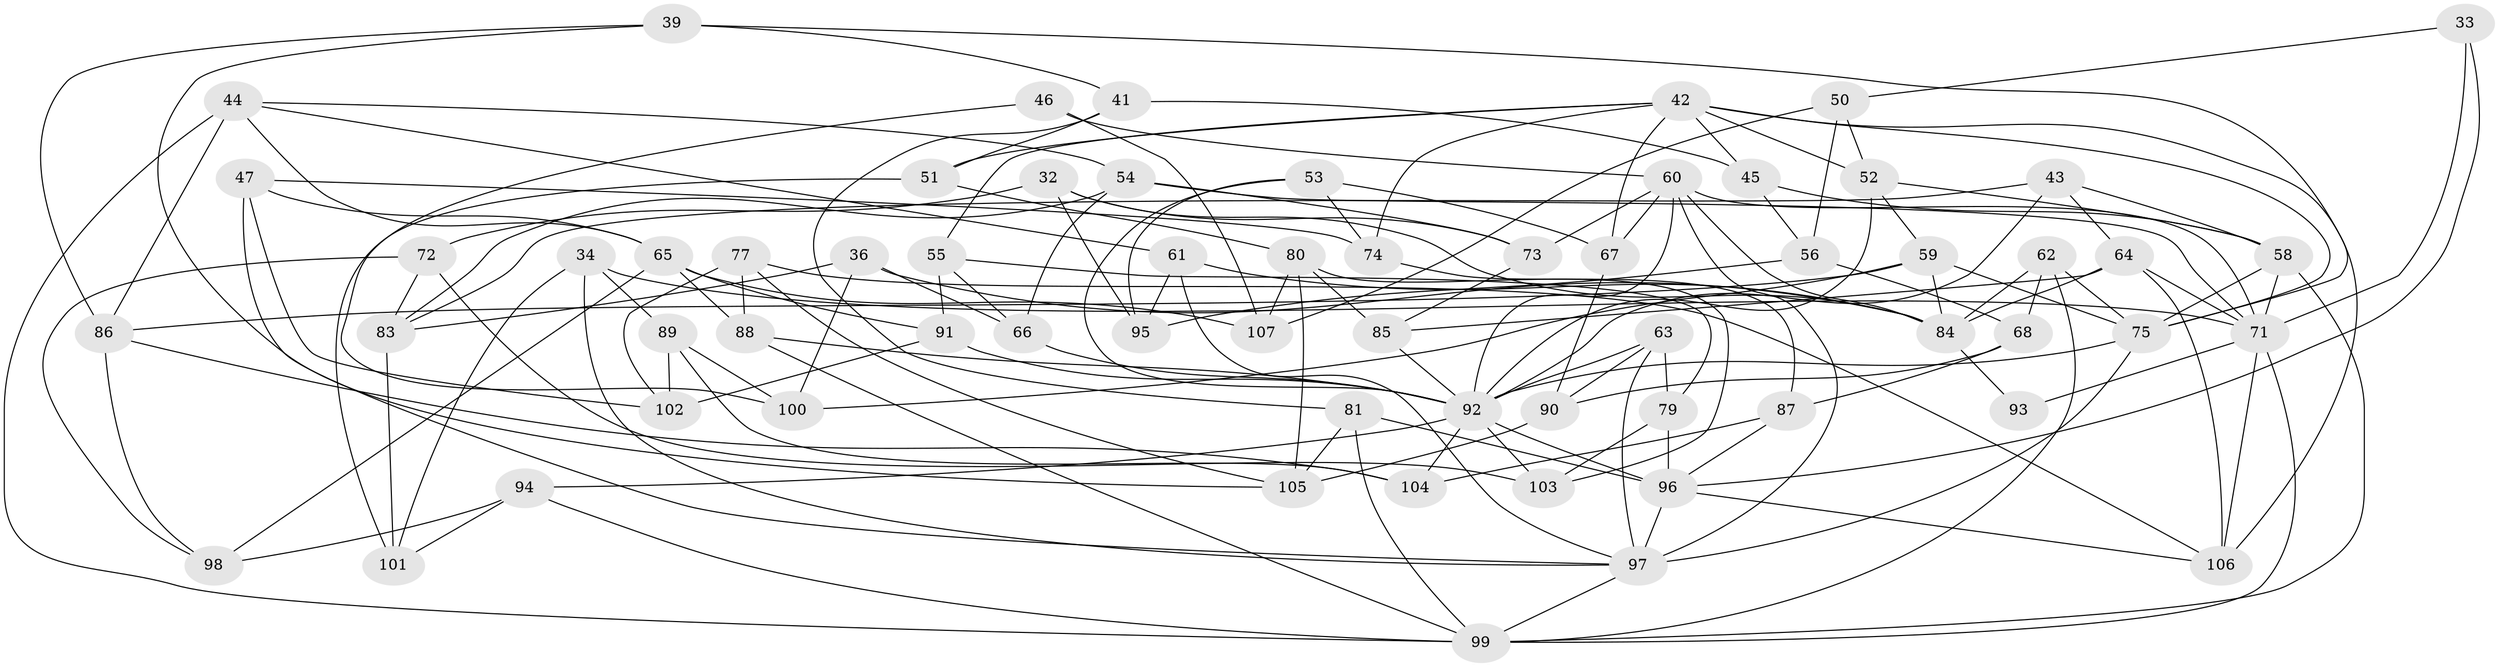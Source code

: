 // original degree distribution, {4: 1.0}
// Generated by graph-tools (version 1.1) at 2025/02/03/04/25 22:02:12]
// undirected, 64 vertices, 153 edges
graph export_dot {
graph [start="1"]
  node [color=gray90,style=filled];
  32;
  33;
  34;
  36;
  39;
  41;
  42 [super="+16+26"];
  43;
  44 [super="+24"];
  45;
  46;
  47;
  50;
  51;
  52 [super="+27"];
  53;
  54 [super="+38"];
  55;
  56;
  58 [super="+29"];
  59 [super="+20"];
  60 [super="+12"];
  61;
  62;
  63;
  64 [super="+5"];
  65 [super="+3+31"];
  66;
  67;
  68;
  71 [super="+70+48"];
  72;
  73;
  74;
  75 [super="+9+11"];
  77;
  79;
  80 [super="+17"];
  81;
  83 [super="+14"];
  84 [super="+22+57"];
  85;
  86 [super="+78"];
  87;
  88;
  89;
  90;
  91;
  92 [super="+19+49+76+69"];
  93;
  94;
  95;
  96 [super="+28+40"];
  97 [super="+1+15+7"];
  98;
  99 [super="+30+35"];
  100;
  101;
  102;
  103;
  104;
  105 [super="+82"];
  106 [super="+37"];
  107 [super="+10"];
  32 -- 95;
  32 -- 72;
  32 -- 73;
  32 -- 84;
  33 -- 96 [weight=2];
  33 -- 50;
  33 -- 71;
  34 -- 89;
  34 -- 101;
  34 -- 97;
  34 -- 71;
  36 -- 100;
  36 -- 66;
  36 -- 83;
  36 -- 84;
  39 -- 105;
  39 -- 41;
  39 -- 75;
  39 -- 86;
  41 -- 45;
  41 -- 51;
  41 -- 81;
  42 -- 67;
  42 -- 45;
  42 -- 75;
  42 -- 51;
  42 -- 74;
  42 -- 52;
  42 -- 106;
  42 -- 55;
  43 -- 58;
  43 -- 83;
  43 -- 64;
  43 -- 92;
  44 -- 61;
  44 -- 65 [weight=2];
  44 -- 99 [weight=2];
  44 -- 86 [weight=2];
  44 -- 54;
  45 -- 56;
  45 -- 58;
  46 -- 107 [weight=2];
  46 -- 100;
  46 -- 60;
  47 -- 102;
  47 -- 74;
  47 -- 97;
  47 -- 65;
  50 -- 56;
  50 -- 52;
  50 -- 107;
  51 -- 101;
  51 -- 80;
  52 -- 92 [weight=2];
  52 -- 58;
  52 -- 59;
  53 -- 74;
  53 -- 67;
  53 -- 95;
  53 -- 92;
  54 -- 83 [weight=2];
  54 -- 73;
  54 -- 66;
  54 -- 71;
  55 -- 66;
  55 -- 91;
  55 -- 79;
  56 -- 95;
  56 -- 68;
  58 -- 71 [weight=2];
  58 -- 75;
  58 -- 99 [weight=2];
  59 -- 84;
  59 -- 75 [weight=2];
  59 -- 100;
  59 -- 86;
  60 -- 73;
  60 -- 97 [weight=2];
  60 -- 67;
  60 -- 71;
  60 -- 92;
  60 -- 84;
  61 -- 95;
  61 -- 97;
  61 -- 84;
  62 -- 84;
  62 -- 68;
  62 -- 75;
  62 -- 99;
  63 -- 90;
  63 -- 79;
  63 -- 97;
  63 -- 92;
  64 -- 71;
  64 -- 106 [weight=2];
  64 -- 85;
  64 -- 84;
  65 -- 91;
  65 -- 107 [weight=2];
  65 -- 88;
  65 -- 98;
  66 -- 92;
  67 -- 90;
  68 -- 90;
  68 -- 87;
  71 -- 93 [weight=3];
  71 -- 106;
  71 -- 99;
  72 -- 98;
  72 -- 83;
  72 -- 103;
  73 -- 85;
  74 -- 87;
  75 -- 97;
  75 -- 92;
  77 -- 102;
  77 -- 88;
  77 -- 106;
  77 -- 105;
  79 -- 103;
  79 -- 96;
  80 -- 85;
  80 -- 107;
  80 -- 105 [weight=2];
  80 -- 103;
  81 -- 99;
  81 -- 105;
  81 -- 96;
  83 -- 101;
  84 -- 93;
  85 -- 92;
  86 -- 98;
  86 -- 104;
  87 -- 104;
  87 -- 96;
  88 -- 99;
  88 -- 92;
  89 -- 104;
  89 -- 100;
  89 -- 102;
  90 -- 105;
  91 -- 102;
  91 -- 92;
  92 -- 103;
  92 -- 96 [weight=2];
  92 -- 104;
  92 -- 94;
  94 -- 101;
  94 -- 98;
  94 -- 99;
  96 -- 97 [weight=2];
  96 -- 106;
  97 -- 99;
}
